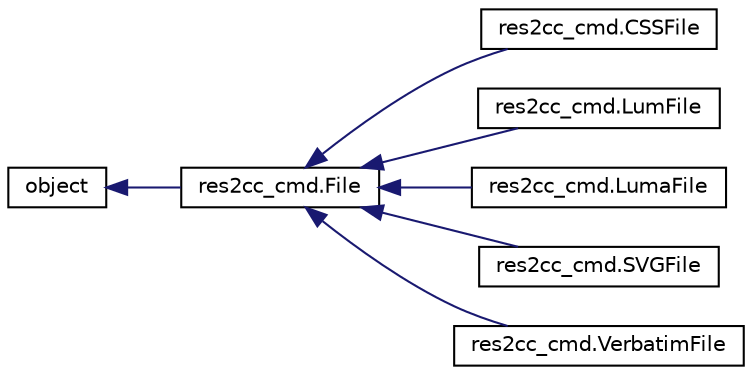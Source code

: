 digraph "Graphical Class Hierarchy"
{
 // LATEX_PDF_SIZE
  edge [fontname="Helvetica",fontsize="10",labelfontname="Helvetica",labelfontsize="10"];
  node [fontname="Helvetica",fontsize="10",shape=record];
  rankdir="LR";
  Node0 [label="object",height=0.2,width=0.4,color="black", fillcolor="white", style="filled",URL="$classobject.html",tooltip=" "];
  Node0 -> Node1 [dir="back",color="midnightblue",fontsize="10",style="solid",fontname="Helvetica"];
  Node1 [label="res2cc_cmd.File",height=0.2,width=0.4,color="black", fillcolor="white", style="filled",URL="$classres2cc__cmd_1_1File.html",tooltip=" "];
  Node1 -> Node2 [dir="back",color="midnightblue",fontsize="10",style="solid",fontname="Helvetica"];
  Node2 [label="res2cc_cmd.CSSFile",height=0.2,width=0.4,color="black", fillcolor="white", style="filled",URL="$classres2cc__cmd_1_1CSSFile.html",tooltip=" "];
  Node1 -> Node3 [dir="back",color="midnightblue",fontsize="10",style="solid",fontname="Helvetica"];
  Node3 [label="res2cc_cmd.LumFile",height=0.2,width=0.4,color="black", fillcolor="white", style="filled",URL="$classres2cc__cmd_1_1LumFile.html",tooltip=" "];
  Node1 -> Node4 [dir="back",color="midnightblue",fontsize="10",style="solid",fontname="Helvetica"];
  Node4 [label="res2cc_cmd.LumaFile",height=0.2,width=0.4,color="black", fillcolor="white", style="filled",URL="$classres2cc__cmd_1_1LumaFile.html",tooltip=" "];
  Node1 -> Node5 [dir="back",color="midnightblue",fontsize="10",style="solid",fontname="Helvetica"];
  Node5 [label="res2cc_cmd.SVGFile",height=0.2,width=0.4,color="black", fillcolor="white", style="filled",URL="$classres2cc__cmd_1_1SVGFile.html",tooltip=" "];
  Node1 -> Node6 [dir="back",color="midnightblue",fontsize="10",style="solid",fontname="Helvetica"];
  Node6 [label="res2cc_cmd.VerbatimFile",height=0.2,width=0.4,color="black", fillcolor="white", style="filled",URL="$classres2cc__cmd_1_1VerbatimFile.html",tooltip=" "];
}
